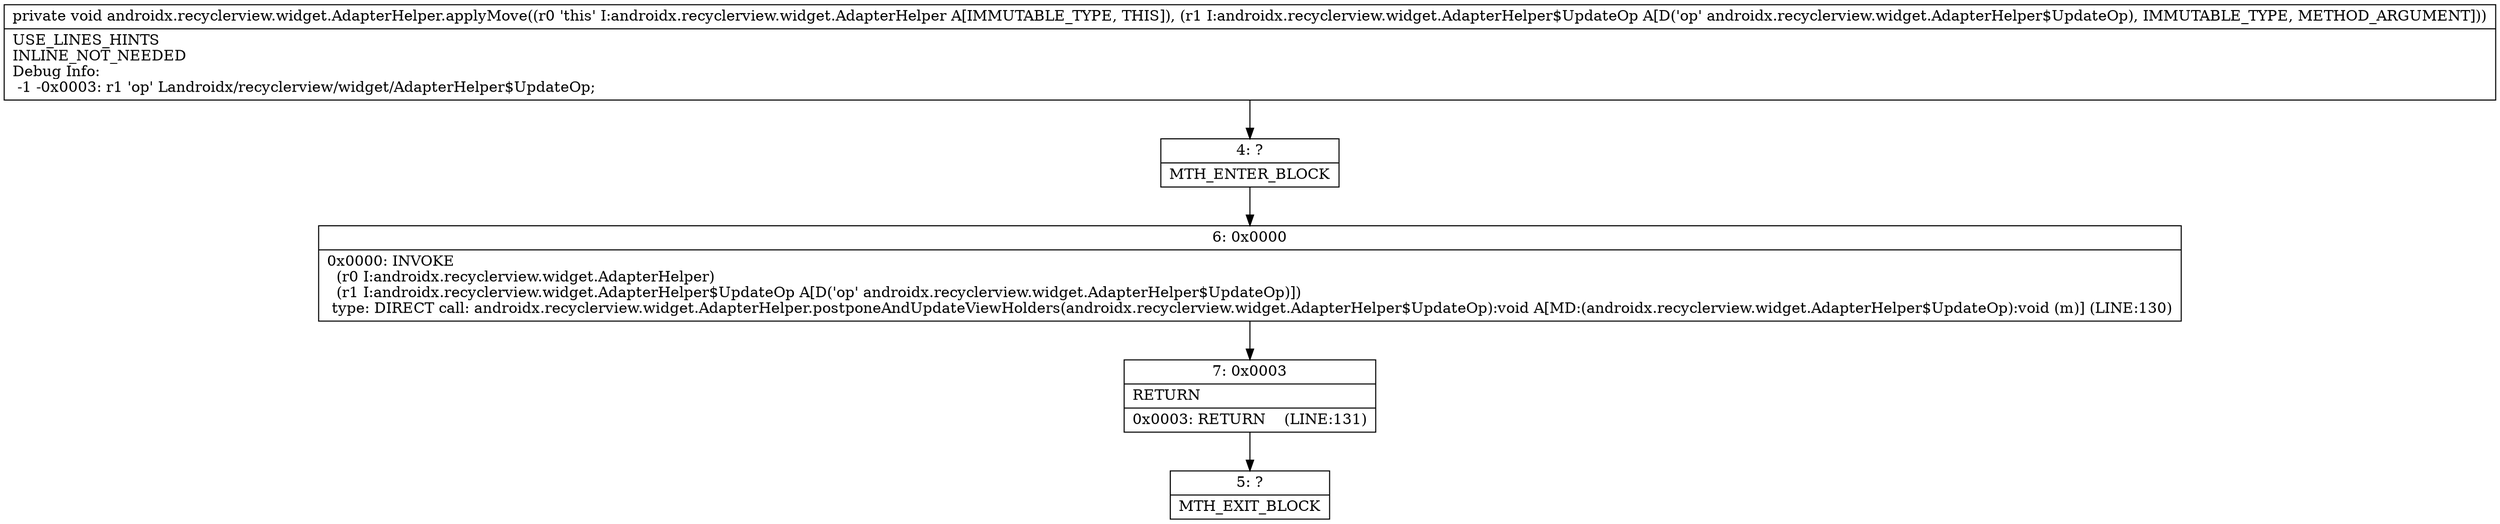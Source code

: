 digraph "CFG forandroidx.recyclerview.widget.AdapterHelper.applyMove(Landroidx\/recyclerview\/widget\/AdapterHelper$UpdateOp;)V" {
Node_4 [shape=record,label="{4\:\ ?|MTH_ENTER_BLOCK\l}"];
Node_6 [shape=record,label="{6\:\ 0x0000|0x0000: INVOKE  \l  (r0 I:androidx.recyclerview.widget.AdapterHelper)\l  (r1 I:androidx.recyclerview.widget.AdapterHelper$UpdateOp A[D('op' androidx.recyclerview.widget.AdapterHelper$UpdateOp)])\l type: DIRECT call: androidx.recyclerview.widget.AdapterHelper.postponeAndUpdateViewHolders(androidx.recyclerview.widget.AdapterHelper$UpdateOp):void A[MD:(androidx.recyclerview.widget.AdapterHelper$UpdateOp):void (m)] (LINE:130)\l}"];
Node_7 [shape=record,label="{7\:\ 0x0003|RETURN\l|0x0003: RETURN    (LINE:131)\l}"];
Node_5 [shape=record,label="{5\:\ ?|MTH_EXIT_BLOCK\l}"];
MethodNode[shape=record,label="{private void androidx.recyclerview.widget.AdapterHelper.applyMove((r0 'this' I:androidx.recyclerview.widget.AdapterHelper A[IMMUTABLE_TYPE, THIS]), (r1 I:androidx.recyclerview.widget.AdapterHelper$UpdateOp A[D('op' androidx.recyclerview.widget.AdapterHelper$UpdateOp), IMMUTABLE_TYPE, METHOD_ARGUMENT]))  | USE_LINES_HINTS\lINLINE_NOT_NEEDED\lDebug Info:\l  \-1 \-0x0003: r1 'op' Landroidx\/recyclerview\/widget\/AdapterHelper$UpdateOp;\l}"];
MethodNode -> Node_4;Node_4 -> Node_6;
Node_6 -> Node_7;
Node_7 -> Node_5;
}

